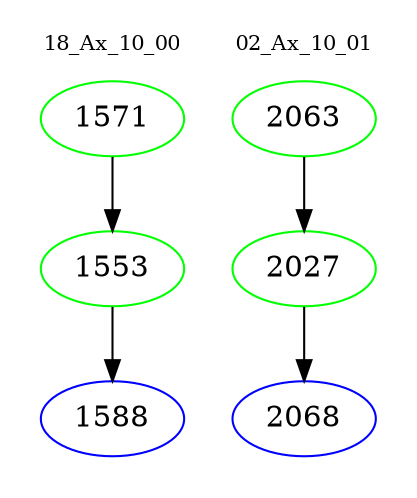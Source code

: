 digraph{
subgraph cluster_0 {
color = white
label = "18_Ax_10_00";
fontsize=10;
T0_1571 [label="1571", color="green"]
T0_1571 -> T0_1553 [color="black"]
T0_1553 [label="1553", color="green"]
T0_1553 -> T0_1588 [color="black"]
T0_1588 [label="1588", color="blue"]
}
subgraph cluster_1 {
color = white
label = "02_Ax_10_01";
fontsize=10;
T1_2063 [label="2063", color="green"]
T1_2063 -> T1_2027 [color="black"]
T1_2027 [label="2027", color="green"]
T1_2027 -> T1_2068 [color="black"]
T1_2068 [label="2068", color="blue"]
}
}
